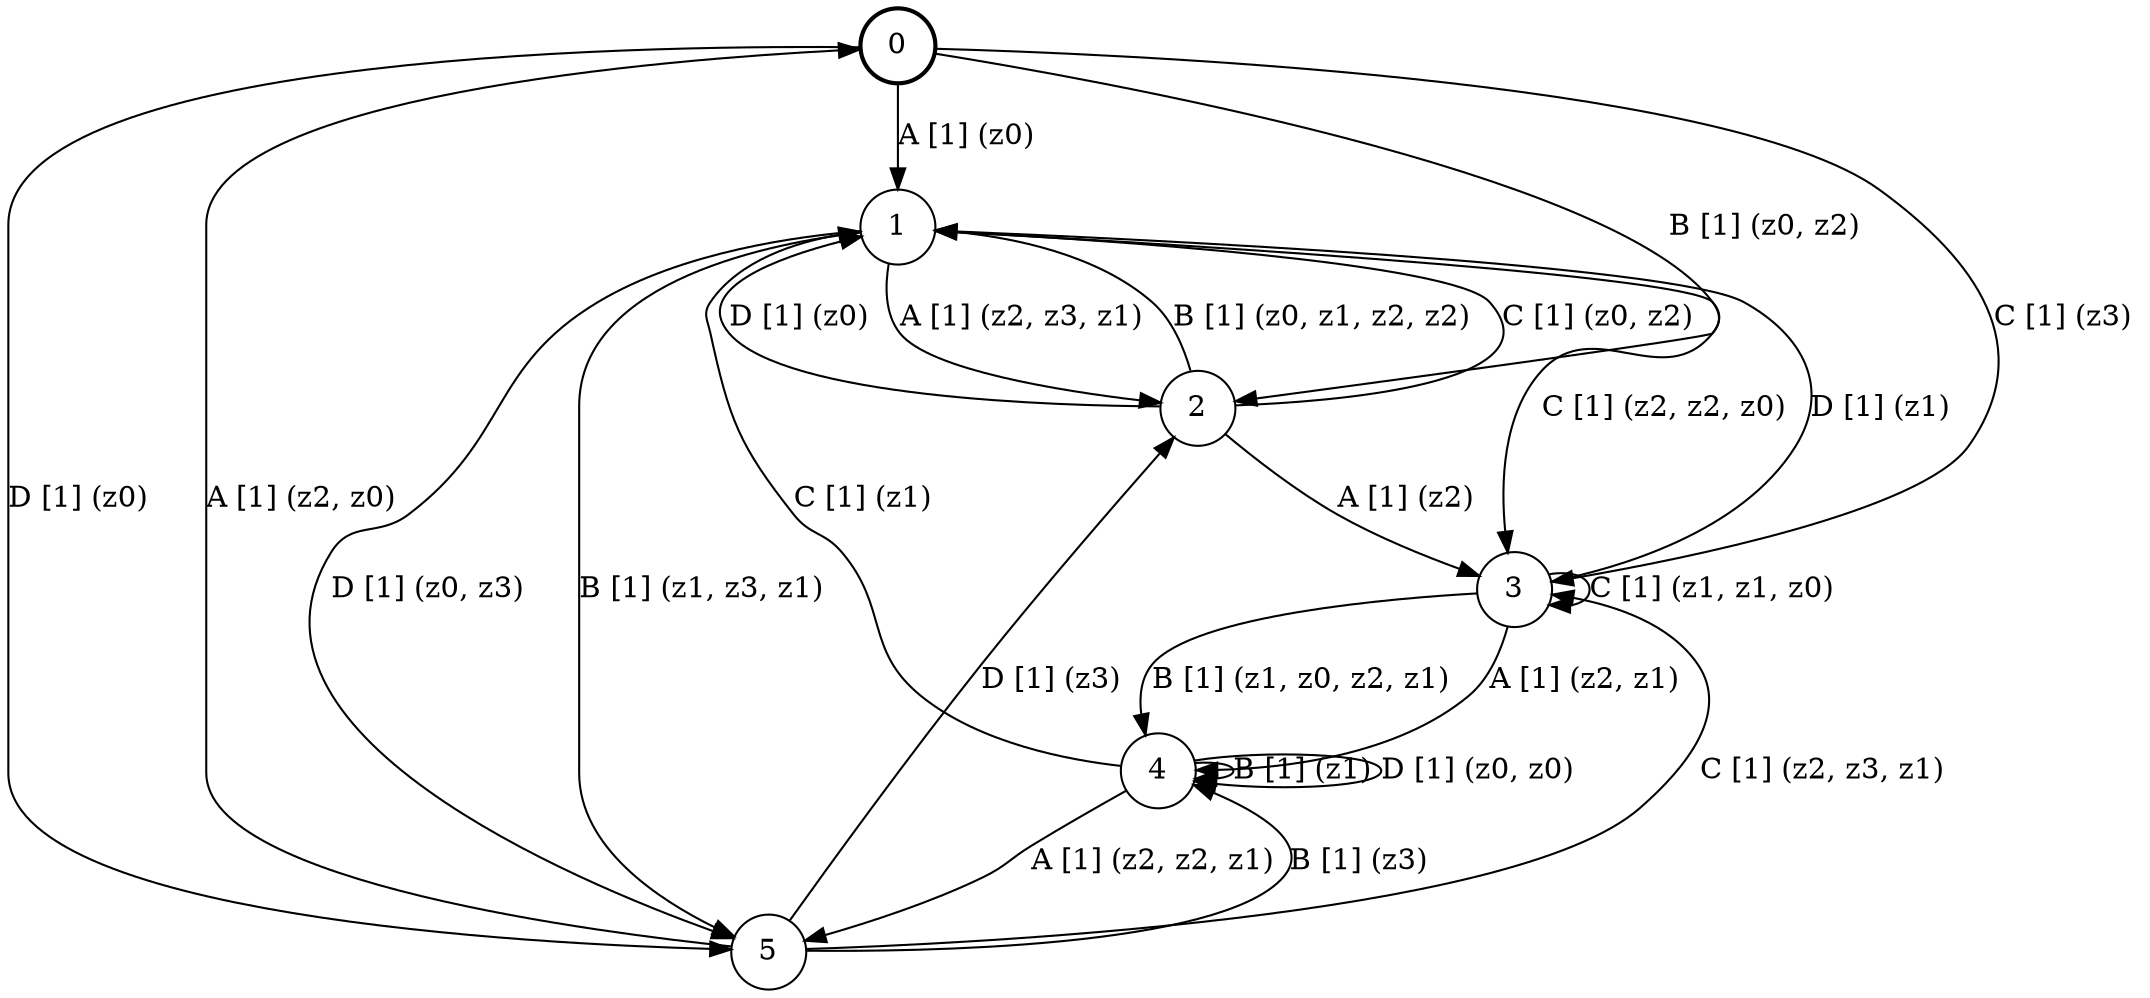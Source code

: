 # generated file, don't try to modify
# command: dot -Tpng <filename> > tree.png
digraph Automaton {
    node [shape = circle];
    0 [style = "bold"];
    0 -> 1 [label = "A [1] (z0) "];
    0 -> 2 [label = "B [1] (z0, z2) "];
    0 -> 3 [label = "C [1] (z3) "];
    0 -> 5 [label = "D [1] (z0) "];
    1 -> 2 [label = "A [1] (z2, z3, z1) "];
    1 -> 5 [label = "B [1] (z1, z3, z1) "];
    1 -> 3 [label = "C [1] (z2, z2, z0) "];
    1 -> 5 [label = "D [1] (z0, z3) "];
    2 -> 3 [label = "A [1] (z2) "];
    2 -> 1 [label = "B [1] (z0, z1, z2, z2) "];
    2 -> 1 [label = "C [1] (z0, z2) "];
    2 -> 1 [label = "D [1] (z0) "];
    3 -> 4 [label = "A [1] (z2, z1) "];
    3 -> 4 [label = "B [1] (z1, z0, z2, z1) "];
    3 -> 3 [label = "C [1] (z1, z1, z0) "];
    3 -> 1 [label = "D [1] (z1) "];
    4 -> 5 [label = "A [1] (z2, z2, z1) "];
    4 -> 4 [label = "B [1] (z1) "];
    4 -> 1 [label = "C [1] (z1) "];
    4 -> 4 [label = "D [1] (z0, z0) "];
    5 -> 0 [label = "A [1] (z2, z0) "];
    5 -> 4 [label = "B [1] (z3) "];
    5 -> 3 [label = "C [1] (z2, z3, z1) "];
    5 -> 2 [label = "D [1] (z3) "];
}
